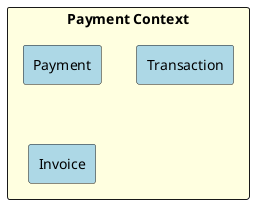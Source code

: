 @startuml payment_context
rectangle "Payment Context" #lightyellow {
    rectangle Payment #lightblue
    rectangle Transaction #lightblue
    rectangle Invoice #lightblue
}
@enduml
